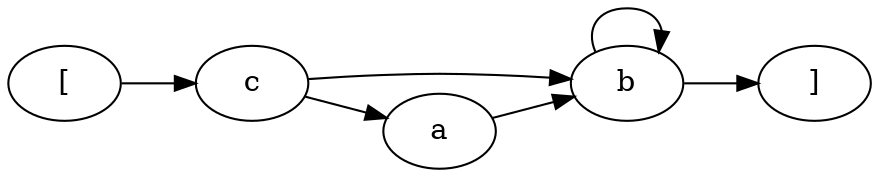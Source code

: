 digraph G {
rankdir = LR
label = "";
esg0_vertex0 -> esg0_vertex3;
esg0_vertex2 -> esg0_vertex4;
esg0_vertex2 -> esg0_vertex2;
esg0_vertex1 -> esg0_vertex2;
esg0_vertex3 -> esg0_vertex1;
esg0_vertex3 -> esg0_vertex2;
esg0_vertex0 [label = "["]
esg0_vertex3 [label = "c"]
esg0_vertex2 [label = "b"]
esg0_vertex4 [label = "]"]
esg0_vertex1 [label = "a"]
}
